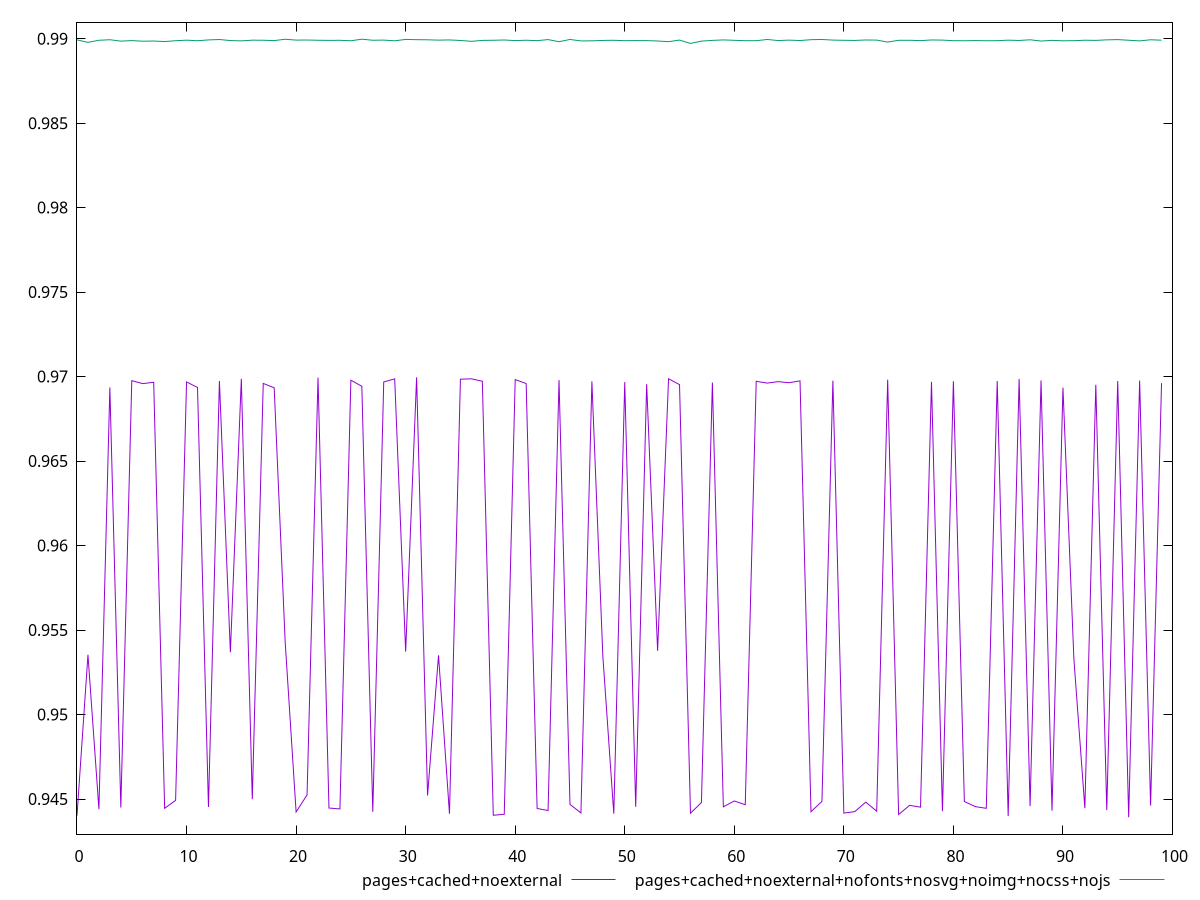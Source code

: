 $_pagesCachedNoexternal <<EOF
0.94401914162845
0.953538286506328
0.9444025510262182
0.9693573353656225
0.9445004261414259
0.9697608463498785
0.9695842798678213
0.9696643316917791
0.9444537299700276
0.9449218169180182
0.9696851815253462
0.9693570639441238
0.9445311860891779
0.9697401736026972
0.9536851480889489
0.9698677613455674
0.9449936306432273
0.9695967580893335
0.9693387122696211
0.9543240035829883
0.944236433556896
0.945244109318951
0.9699398796700953
0.9444691219665535
0.9444162170710269
0.9697874814006138
0.9694284126615715
0.9442484187364307
0.9696858104718362
0.9698651299289729
0.9537260193474717
0.9699561588510233
0.9452097851965635
0.9535061144032303
0.944129513156605
0.969848192238967
0.9698693544442571
0.9697281821160482
0.9440421698520622
0.944099703264288
0.9698232400669318
0.9695900062137657
0.9444430023280985
0.9443211010915014
0.9697954958622929
0.9446851556115226
0.9441805962133127
0.9697159181984908
0.953458247824045
0.9441336719423492
0.9696756205051167
0.944538172939493
0.969550718194004
0.9537704347085303
0.9698714576094676
0.9695266537249678
0.9441623469753895
0.9447920276288146
0.9696471596055678
0.9445413373649505
0.9448870508383945
0.9446648371079519
0.9697239807824116
0.969615964151717
0.9697026361656034
0.9696377527668483
0.9697498650849321
0.9442499535150668
0.9448612858629923
0.9697573118109606
0.9441697595120823
0.9442573854149774
0.9448169934324597
0.944280637403769
0.9698179900005099
0.9440832705221478
0.9446284675270147
0.9445216263631155
0.9696901948941102
0.9442842347226601
0.9697286489077388
0.9448556790567346
0.9445529198290011
0.944451924734268
0.9697403351437712
0.943989238626144
0.9698628385069493
0.9445817494292464
0.9697697263784995
0.9443123426969131
0.9693498254677531
0.9532749101052246
0.9444650624216864
0.9695193147852188
0.9443478281705755
0.9697390786985688
0.9439247064149171
0.9697688115440158
0.9446138819695662
0.9696156762084229
EOF
$_pagesCachedNoexternalNofontsNosvgNoimgNocssNojs <<EOF
0.9899252580876736
0.98978073940994
0.9899035131731645
0.9899352288324496
0.9898534849999837
0.9898839531762786
0.9898476152756617
0.9898591564772111
0.9898277049116952
0.9898755875466367
0.9899096312581015
0.9898752218626938
0.9899249953813019
0.9899483570728806
0.9898866556461732
0.9898674297014576
0.9899094785503849
0.9899045740574892
0.9898842421442435
0.989964093100703
0.9899130921898477
0.9899187059153821
0.9899035810721484
0.9898970527896972
0.989901060103457
0.9898742012994286
0.9899671604591656
0.9899044722160524
0.9899138809599083
0.9898721854709664
0.989953500068068
0.9899388782061135
0.9899308584998708
0.9899114805870437
0.9899231986774084
0.9898913455004861
0.989841666404595
0.9898960847511342
0.9899040648429598
0.9899199182544932
0.9898833412246396
0.9899055669730084
0.9898808081433861
0.9899437792394358
0.9898184266359185
0.9899509880177623
0.9898650980258749
0.9898700842812174
0.9898942588839197
0.9899024606971687
0.9898790738263744
0.9898841571542781
0.9898819727370378
0.9898612422612909
0.9898205610891986
0.9899150597920858
0.9897180729716002
0.989853527587085
0.9898960762592746
0.9899246394487269
0.989900508316288
0.989878963298972
0.9898764124269093
0.9899514024947109
0.989886528182777
0.98991189622854
0.9898880236809819
0.9899379469013883
0.9899495584014218
0.9899135501907359
0.989901603380535
0.9898946580471292
0.9899206303491446
0.9899132024506797
0.9897976716379895
0.9899023079118761
0.9899035895594985
0.9898821512429243
0.9899218340464017
0.9899135247466322
0.9898792693727422
0.9898748221508409
0.9898854744413832
0.9898747200949434
0.9898791078346323
0.9899095379369154
0.9898912095845627
0.9899328575025033
0.9898565764915289
0.9898984537807101
0.9898726447988844
0.9898798134875528
0.989906160991646
0.9898956091991331
0.9899282576776387
0.9899432629761598
0.989905371790001
0.9898668000166504
0.9899331878188338
0.9899078325956785
EOF
set key outside below
set terminal pngcairo
set output "report_00005_2020-11-02T22-26-11.212Z/first-contentful-paint/first-contentful-paint_pages+cached+noexternal_pages+cached+noexternal+nofonts+nosvg+noimg+nocss+nojs.png"
set yrange [0.9429247064149171:0.9909671604591656]
plot $_pagesCachedNoexternal title "pages+cached+noexternal" with line ,$_pagesCachedNoexternalNofontsNosvgNoimgNocssNojs title "pages+cached+noexternal+nofonts+nosvg+noimg+nocss+nojs" with line ,